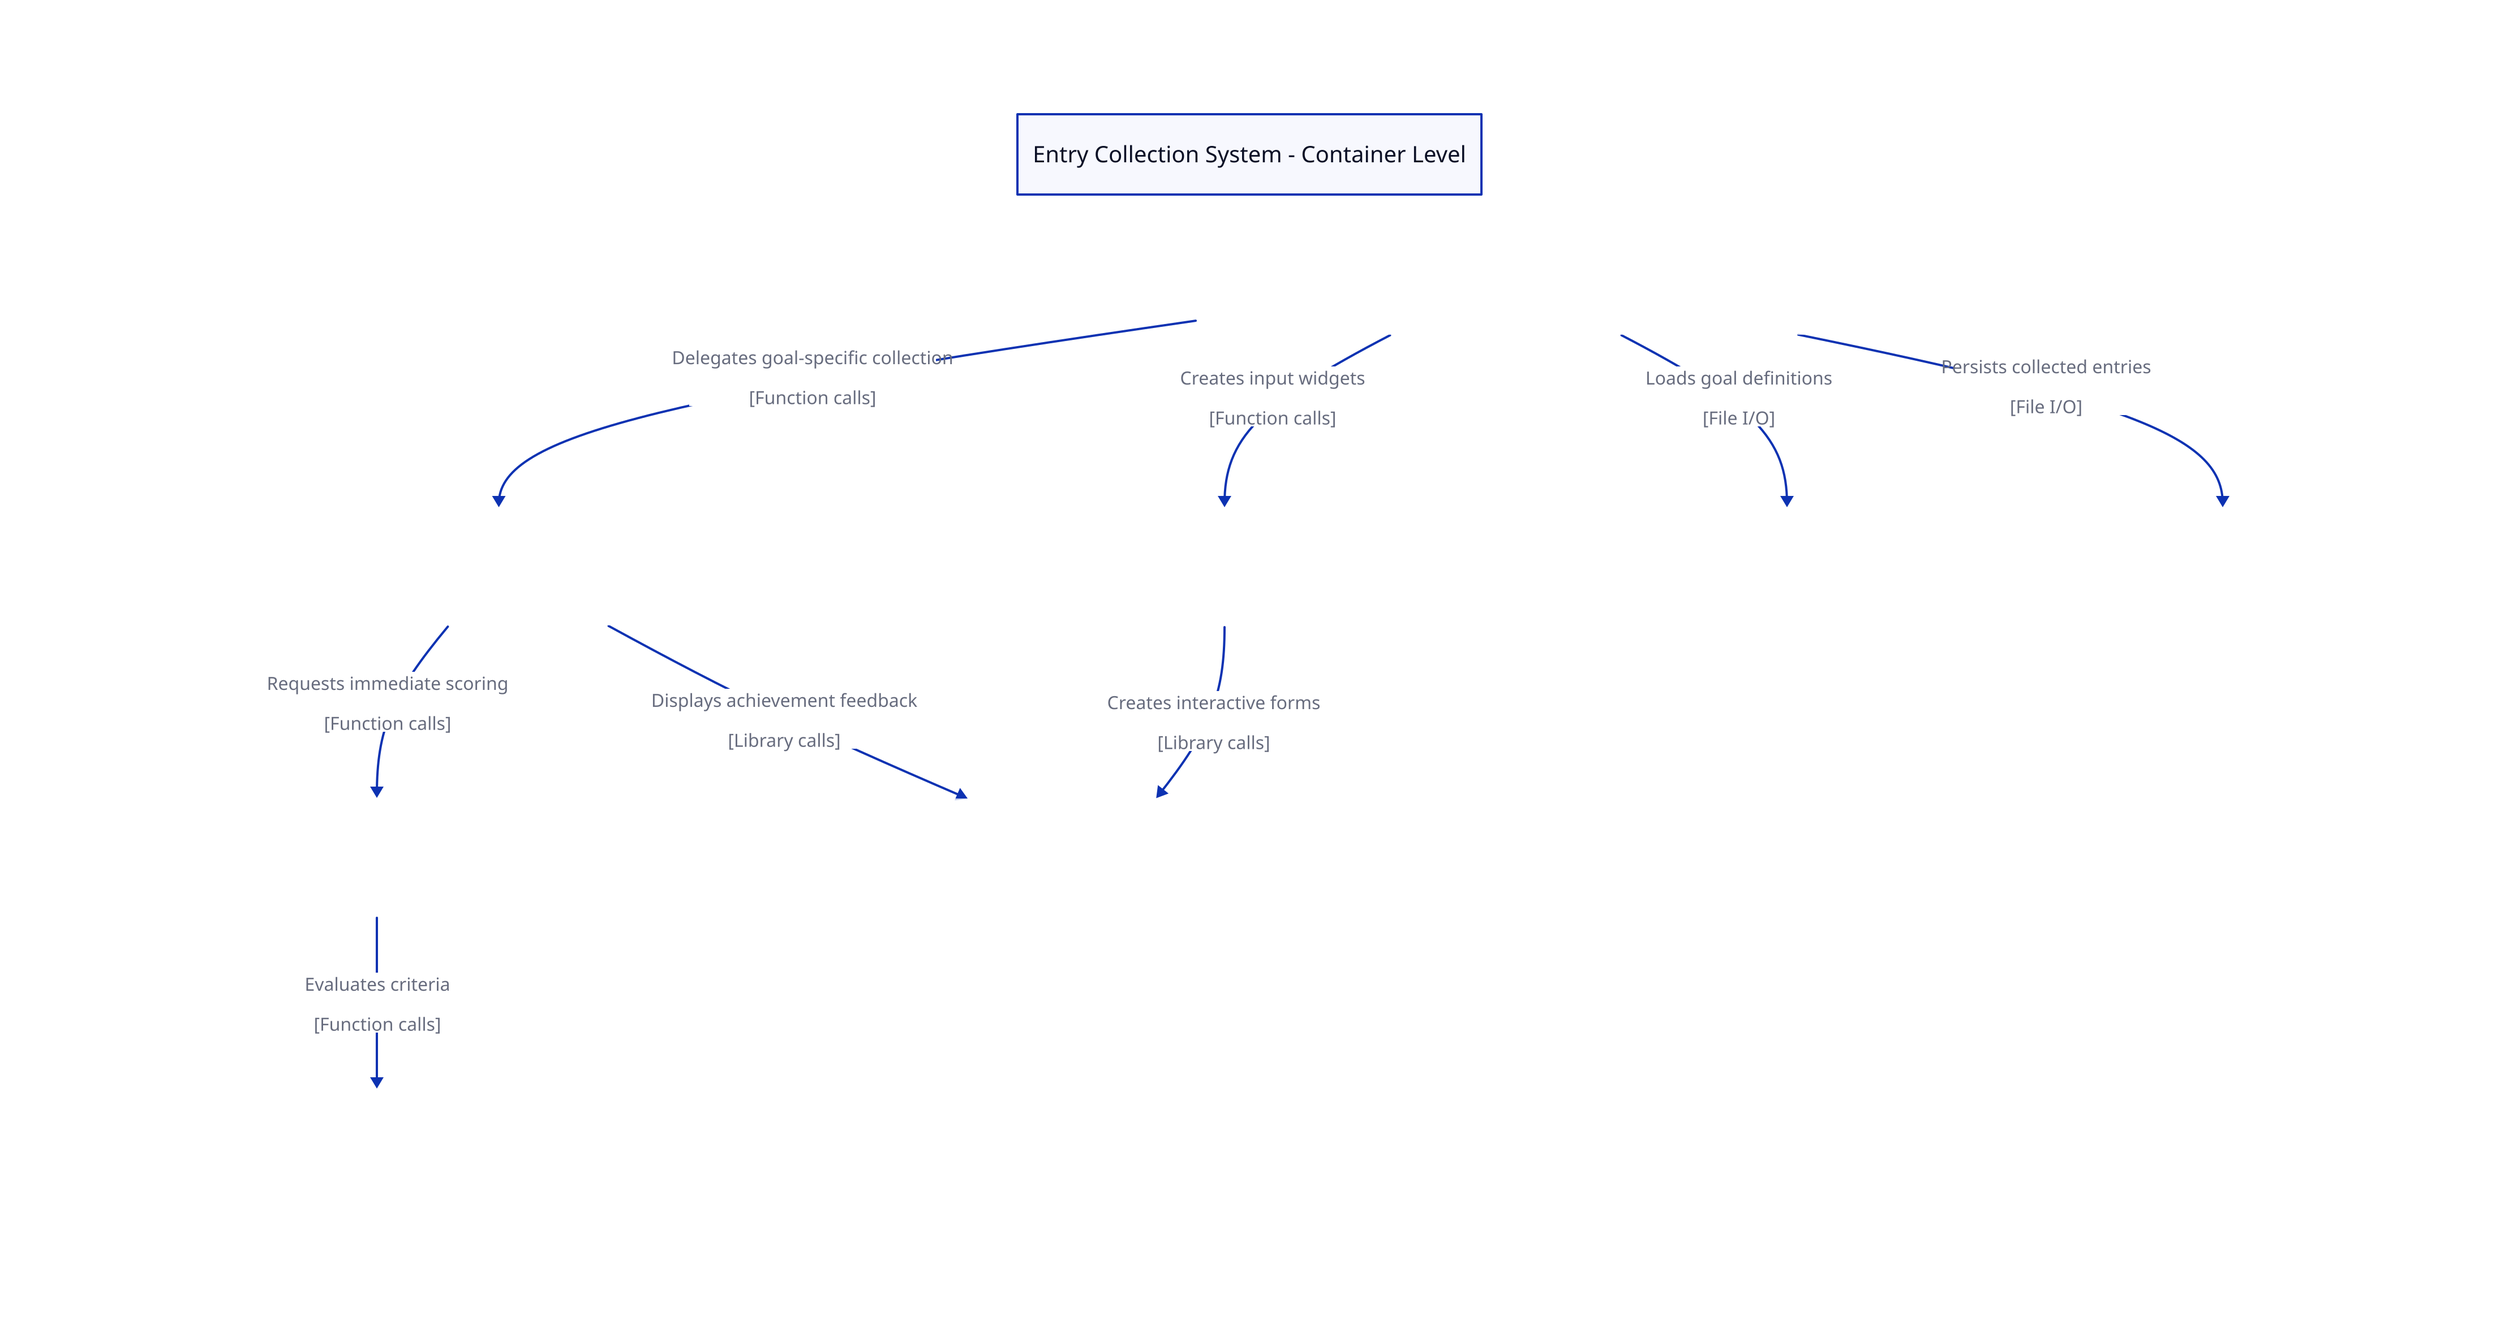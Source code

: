 direction: down

title: {
  label: Entry Collection System - Container Level
  near: top-center
  style.font-size: 20
  style.bold: true
}

entry_collector: {
  label: |md
    **EntryCollector**
    
    [Container: Go Module]
    
    Main orchestrator that coordinates goal loading, entry collection, and persistence
  |
  style.fill: "#1168bd"
  style.font-color: white
}

field_input_factory: {
  label: |md
    **FieldInputFactory**
    
    [Container: Go Module]
    
    Creates field-type-specific input components using bubbletea + huh patterns
  |
  style.fill: "#1168bd"
  style.font-color: white
}

goal_entry_handlers: {
  label: |md
    **Goal Entry Handlers**
    
    [Container: Go Module]
    
    Handles goal-type-specific collection for Simple, Elastic, Informational, Checklist goals
  |
  style.fill: "#1168bd"
  style.font-color: white
}

scoring_integration: {
  label: |md
    **Scoring Integration**
    
    [Container: Go Module]
    
    Provides immediate feedback with real-time achievement calculation
  |
  style.fill: "#1168bd"
  style.font-color: white
}

goal_schema: {
  label: |md
    **Goal Schema**
    
    [External Data Store: YAML]
    
    Goal definitions with field types and criteria from T009
  |
  shape: cylinder
  style.fill: "#999999"
  style.font-color: white
}

entry_storage: {
  label: |md
    **Entry Storage**
    
    [External Data Store: YAML]
    
    Daily entry persistence with versioned data
  |
  shape: cylinder
  style.fill: "#999999"
  style.font-color: white
}

scoring_engine: {
  label: |md
    **Scoring Engine**
    
    [External System]
    
    Achievement evaluation against goal criteria
  |
  style.fill: "#999999"
  style.font-color: white
}

bubbletea_huh: {
  label: |md
    **Bubbletea + Huh**
    
    [External System]
    
    Interactive CLI framework for forms and user interface
  |
  style.fill: "#999999"
  style.font-color: white
}

entry_collector -> field_input_factory: |md
  Creates input widgets
  
  [Function calls]
|

entry_collector -> goal_entry_handlers: |md
  Delegates goal-specific collection
  
  [Function calls]
|

goal_entry_handlers -> scoring_integration: |md
  Requests immediate scoring
  
  [Function calls]
|

scoring_integration -> scoring_engine: |md
  Evaluates criteria
  
  [Function calls]
|

entry_collector -> goal_schema: |md
  Loads goal definitions
  
  [File I/O]
|

entry_collector -> entry_storage: |md
  Persists collected entries
  
  [File I/O]
|

field_input_factory -> bubbletea_huh: |md
  Creates interactive forms
  
  [Library calls]
|

goal_entry_handlers -> bubbletea_huh: |md
  Displays achievement feedback
  
  [Library calls]
|